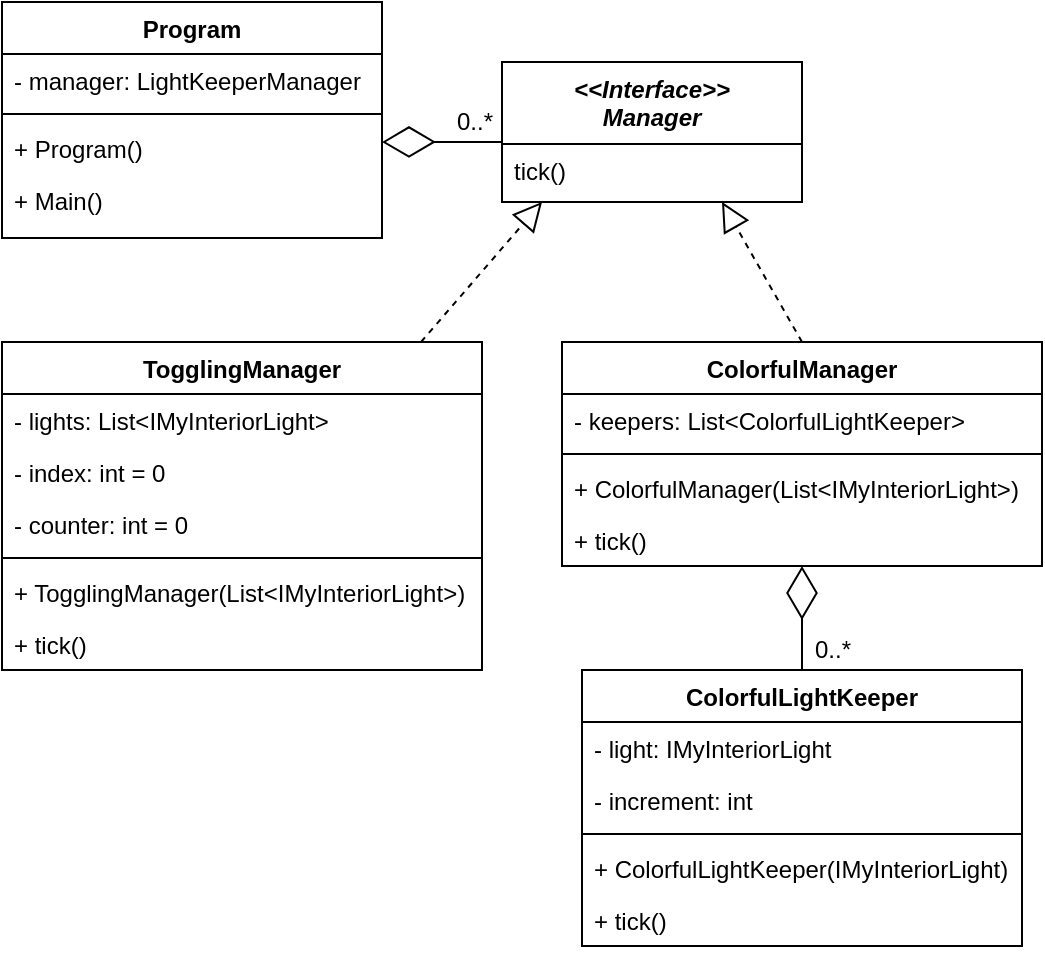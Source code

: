 <mxfile version="@DRAWIO-VERSION@" type="device" pages="1"><diagram id="B4tR0PfouXR-Q1CgwBha" name="Page-1"><mxGraphModel dx="658" dy="657" grid="1" gridSize="10" guides="1" tooltips="1" connect="1" arrows="1" fold="1" page="1" pageScale="1" pageWidth="850" pageHeight="1100" math="0" shadow="0"><root><mxCell id="0"/><mxCell id="1" parent="0"/><mxCell id="s80cvsywk2BOhlmtlGR_-24" value="ColorfulManager" style="swimlane;fontStyle=1;align=center;verticalAlign=top;childLayout=stackLayout;horizontal=1;startSize=26;horizontalStack=0;resizeParent=1;resizeParentMax=0;resizeLast=0;collapsible=1;marginBottom=0;labelBackgroundColor=none;fillColor=none;" parent="1" vertex="1"><mxGeometry x="290" y="180" width="240" height="112" as="geometry"/></mxCell><mxCell id="s80cvsywk2BOhlmtlGR_-25" value="- keepers: List&lt;ColorfulLightKeeper&gt;" style="text;strokeColor=none;fillColor=none;align=left;verticalAlign=top;spacingLeft=4;spacingRight=4;overflow=hidden;rotatable=0;points=[[0,0.5],[1,0.5]];portConstraint=eastwest;connectable=0;allowArrows=0;" parent="s80cvsywk2BOhlmtlGR_-24" vertex="1"><mxGeometry y="26" width="240" height="26" as="geometry"/></mxCell><mxCell id="s80cvsywk2BOhlmtlGR_-26" value="" style="line;strokeWidth=1;fillColor=none;align=left;verticalAlign=middle;spacingTop=-1;spacingLeft=3;spacingRight=3;rotatable=0;labelPosition=right;points=[];portConstraint=eastwest;allowArrows=0;connectable=0;" parent="s80cvsywk2BOhlmtlGR_-24" vertex="1"><mxGeometry y="52" width="240" height="8" as="geometry"/></mxCell><mxCell id="s80cvsywk2BOhlmtlGR_-27" value="+ ColorfulManager(List&lt;IMyInteriorLight&gt;)" style="text;strokeColor=none;fillColor=none;align=left;verticalAlign=top;spacingLeft=4;spacingRight=4;overflow=hidden;rotatable=0;points=[[0,0.5],[1,0.5]];portConstraint=eastwest;allowArrows=0;connectable=0;" parent="s80cvsywk2BOhlmtlGR_-24" vertex="1"><mxGeometry y="60" width="240" height="26" as="geometry"/></mxCell><mxCell id="s80cvsywk2BOhlmtlGR_-32" value="+ tick()" style="text;strokeColor=none;fillColor=none;align=left;verticalAlign=top;spacingLeft=4;spacingRight=4;overflow=hidden;rotatable=0;points=[[0,0.5],[1,0.5]];portConstraint=eastwest;connectable=0;allowArrows=0;" parent="s80cvsywk2BOhlmtlGR_-24" vertex="1"><mxGeometry y="86" width="240" height="26" as="geometry"/></mxCell><mxCell id="s80cvsywk2BOhlmtlGR_-34" value="ColorfulLightKeeper" style="swimlane;fontStyle=1;align=center;verticalAlign=top;childLayout=stackLayout;horizontal=1;startSize=26;horizontalStack=0;resizeParent=1;resizeParentMax=0;resizeLast=0;collapsible=1;marginBottom=0;labelBackgroundColor=none;fillColor=none;snapToPoint=0;connectable=1;glass=0;swimlaneLine=1;" parent="1" vertex="1"><mxGeometry x="300" y="344" width="220" height="138" as="geometry"/></mxCell><mxCell id="s80cvsywk2BOhlmtlGR_-42" value="- light: IMyInteriorLight" style="text;strokeColor=none;fillColor=none;align=left;verticalAlign=top;spacingLeft=4;spacingRight=4;overflow=hidden;rotatable=0;points=[[0,0.5],[1,0.5]];portConstraint=eastwest;connectable=0;allowArrows=0;" parent="s80cvsywk2BOhlmtlGR_-34" vertex="1"><mxGeometry y="26" width="220" height="26" as="geometry"/></mxCell><mxCell id="s80cvsywk2BOhlmtlGR_-43" value="- increment: int" style="text;strokeColor=none;fillColor=none;align=left;verticalAlign=top;spacingLeft=4;spacingRight=4;overflow=hidden;rotatable=0;points=[[0,0.5],[1,0.5]];portConstraint=eastwest;connectable=0;allowArrows=0;" parent="s80cvsywk2BOhlmtlGR_-34" vertex="1"><mxGeometry y="52" width="220" height="26" as="geometry"/></mxCell><mxCell id="s80cvsywk2BOhlmtlGR_-36" value="" style="line;strokeWidth=1;fillColor=none;align=left;verticalAlign=middle;spacingTop=-1;spacingLeft=3;spacingRight=3;rotatable=0;labelPosition=right;points=[];portConstraint=eastwest;connectable=0;allowArrows=0;" parent="s80cvsywk2BOhlmtlGR_-34" vertex="1"><mxGeometry y="78" width="220" height="8" as="geometry"/></mxCell><mxCell id="s80cvsywk2BOhlmtlGR_-41" value="+ ColorfulLightKeeper(IMyInteriorLight)" style="text;strokeColor=none;fillColor=none;align=left;verticalAlign=top;spacingLeft=4;spacingRight=4;overflow=hidden;rotatable=0;points=[[0,0.5],[1,0.5]];portConstraint=eastwest;connectable=0;allowArrows=0;" parent="s80cvsywk2BOhlmtlGR_-34" vertex="1"><mxGeometry y="86" width="220" height="26" as="geometry"/></mxCell><mxCell id="s80cvsywk2BOhlmtlGR_-37" value="+ tick()" style="text;strokeColor=none;fillColor=none;align=left;verticalAlign=top;spacingLeft=4;spacingRight=4;overflow=hidden;rotatable=0;points=[[0,0.5],[1,0.5]];portConstraint=eastwest;connectable=0;allowArrows=0;" parent="s80cvsywk2BOhlmtlGR_-34" vertex="1"><mxGeometry y="112" width="220" height="26" as="geometry"/></mxCell><object label="" id="s80cvsywk2BOhlmtlGR_-52"><mxCell style="endArrow=diamondThin;endFill=0;endSize=24;html=1;rounded=1;entryX=0.5;entryY=1;entryDx=0;entryDy=0;exitX=0.5;exitY=0;exitDx=0;exitDy=0;" parent="1" target="s80cvsywk2BOhlmtlGR_-24" edge="1" source="s80cvsywk2BOhlmtlGR_-34"><mxGeometry width="160" relative="1" as="geometry"><mxPoint x="470" y="327" as="sourcePoint"/><mxPoint x="470" y="297" as="targetPoint"/></mxGeometry></mxCell></object><mxCell id="s80cvsywk2BOhlmtlGR_-53" value="0..*" style="text;html=1;resizable=0;points=[];align=center;verticalAlign=middle;labelBackgroundColor=none;" parent="s80cvsywk2BOhlmtlGR_-52" vertex="1" connectable="0"><mxGeometry x="-0.821" y="-1" relative="1" as="geometry"><mxPoint x="14" y="-6" as="offset"/></mxGeometry></mxCell><mxCell id="kEWovGgX-_YLDVhg0x8r-1" value="Program" style="swimlane;fontStyle=1;align=center;verticalAlign=top;childLayout=stackLayout;horizontal=1;startSize=26;horizontalStack=0;resizeParent=1;resizeParentMax=0;resizeLast=0;collapsible=1;marginBottom=0;labelBackgroundColor=none;fillColor=none;" vertex="1" parent="1"><mxGeometry x="10" y="10" width="190" height="118" as="geometry"/></mxCell><mxCell id="kEWovGgX-_YLDVhg0x8r-2" value="- manager: LightKeeperManager" style="text;strokeColor=none;fillColor=none;align=left;verticalAlign=top;spacingLeft=4;spacingRight=4;overflow=hidden;rotatable=0;points=[[0,0.5],[1,0.5]];portConstraint=eastwest;connectable=0;allowArrows=0;" vertex="1" parent="kEWovGgX-_YLDVhg0x8r-1"><mxGeometry y="26" width="190" height="26" as="geometry"/></mxCell><mxCell id="kEWovGgX-_YLDVhg0x8r-3" value="" style="line;strokeWidth=1;fillColor=none;align=left;verticalAlign=middle;spacingTop=-1;spacingLeft=3;spacingRight=3;rotatable=0;labelPosition=right;points=[];portConstraint=eastwest;allowArrows=0;connectable=0;" vertex="1" parent="kEWovGgX-_YLDVhg0x8r-1"><mxGeometry y="52" width="190" height="8" as="geometry"/></mxCell><mxCell id="kEWovGgX-_YLDVhg0x8r-5" value="+ Program()" style="text;strokeColor=none;fillColor=none;align=left;verticalAlign=top;spacingLeft=4;spacingRight=4;overflow=hidden;rotatable=0;points=[[0,0.5],[1,0.5]];portConstraint=eastwest;connectable=0;allowArrows=0;" vertex="1" parent="kEWovGgX-_YLDVhg0x8r-1"><mxGeometry y="60" width="190" height="26" as="geometry"/></mxCell><mxCell id="kEWovGgX-_YLDVhg0x8r-6" value="+ Main()" style="text;strokeColor=none;fillColor=none;align=left;verticalAlign=top;spacingLeft=4;spacingRight=4;overflow=hidden;rotatable=0;points=[[0,0.5],[1,0.5]];portConstraint=eastwest;connectable=0;allowArrows=0;" vertex="1" parent="kEWovGgX-_YLDVhg0x8r-1"><mxGeometry y="86" width="190" height="32" as="geometry"/></mxCell><mxCell id="kEWovGgX-_YLDVhg0x8r-11" value="&lt;&lt;Interface&gt;&gt;&#10;Manager" style="swimlane;fontStyle=3;align=center;verticalAlign=top;childLayout=stackLayout;horizontal=1;startSize=41;horizontalStack=0;resizeParent=1;resizeParentMax=0;resizeLast=0;collapsible=1;marginBottom=0;labelBackgroundColor=none;fillColor=none;" vertex="1" parent="1"><mxGeometry x="260" y="40" width="150" height="70" as="geometry"/></mxCell><mxCell id="kEWovGgX-_YLDVhg0x8r-15" value="tick()" style="text;strokeColor=none;fillColor=none;align=left;verticalAlign=top;spacingLeft=4;spacingRight=4;overflow=hidden;rotatable=0;points=[[0,0.5],[1,0.5]];portConstraint=eastwest;connectable=0;allowArrows=0;" vertex="1" parent="kEWovGgX-_YLDVhg0x8r-11"><mxGeometry y="41" width="150" height="29" as="geometry"/></mxCell><object label="" id="kEWovGgX-_YLDVhg0x8r-16"><mxCell style="endArrow=diamondThin;endFill=0;endSize=24;html=1;rounded=1;exitX=-0.003;exitY=0.571;exitDx=0;exitDy=0;exitPerimeter=0;" edge="1" parent="1" source="kEWovGgX-_YLDVhg0x8r-11"><mxGeometry width="160" relative="1" as="geometry"><mxPoint x="280" y="81.5" as="sourcePoint"/><mxPoint x="200" y="80" as="targetPoint"/></mxGeometry></mxCell></object><mxCell id="kEWovGgX-_YLDVhg0x8r-17" value="0..*" style="text;html=1;resizable=0;points=[];align=center;verticalAlign=middle;labelBackgroundColor=none;" vertex="1" connectable="0" parent="kEWovGgX-_YLDVhg0x8r-16"><mxGeometry x="-0.821" y="-1" relative="1" as="geometry"><mxPoint x="-8" y="-9" as="offset"/></mxGeometry></mxCell><mxCell id="kEWovGgX-_YLDVhg0x8r-18" value="TogglingManager" style="swimlane;fontStyle=1;align=center;verticalAlign=top;childLayout=stackLayout;horizontal=1;startSize=26;horizontalStack=0;resizeParent=1;resizeParentMax=0;resizeLast=0;collapsible=1;marginBottom=0;labelBackgroundColor=none;fillColor=none;" vertex="1" parent="1"><mxGeometry x="10" y="180" width="240" height="164" as="geometry"/></mxCell><mxCell id="kEWovGgX-_YLDVhg0x8r-19" value="- lights: List&lt;IMyInteriorLight&gt;" style="text;strokeColor=none;fillColor=none;align=left;verticalAlign=top;spacingLeft=4;spacingRight=4;overflow=hidden;rotatable=0;points=[[0,0.5],[1,0.5]];portConstraint=eastwest;connectable=0;allowArrows=0;" vertex="1" parent="kEWovGgX-_YLDVhg0x8r-18"><mxGeometry y="26" width="240" height="26" as="geometry"/></mxCell><mxCell id="kEWovGgX-_YLDVhg0x8r-24" value="- index: int = 0" style="text;strokeColor=none;fillColor=none;align=left;verticalAlign=top;spacingLeft=4;spacingRight=4;overflow=hidden;rotatable=0;points=[[0,0.5],[1,0.5]];portConstraint=eastwest;connectable=0;allowArrows=0;" vertex="1" parent="kEWovGgX-_YLDVhg0x8r-18"><mxGeometry y="52" width="240" height="26" as="geometry"/></mxCell><mxCell id="kEWovGgX-_YLDVhg0x8r-23" value="- counter: int = 0" style="text;strokeColor=none;fillColor=none;align=left;verticalAlign=top;spacingLeft=4;spacingRight=4;overflow=hidden;rotatable=0;points=[[0,0.5],[1,0.5]];portConstraint=eastwest;connectable=0;allowArrows=0;" vertex="1" parent="kEWovGgX-_YLDVhg0x8r-18"><mxGeometry y="78" width="240" height="26" as="geometry"/></mxCell><mxCell id="kEWovGgX-_YLDVhg0x8r-20" value="" style="line;strokeWidth=1;fillColor=none;align=left;verticalAlign=middle;spacingTop=-1;spacingLeft=3;spacingRight=3;rotatable=0;labelPosition=right;points=[];portConstraint=eastwest;allowArrows=0;connectable=0;" vertex="1" parent="kEWovGgX-_YLDVhg0x8r-18"><mxGeometry y="104" width="240" height="8" as="geometry"/></mxCell><mxCell id="kEWovGgX-_YLDVhg0x8r-21" value="+ TogglingManager(List&lt;IMyInteriorLight&gt;)" style="text;strokeColor=none;fillColor=none;align=left;verticalAlign=top;spacingLeft=4;spacingRight=4;overflow=hidden;rotatable=0;points=[[0,0.5],[1,0.5]];portConstraint=eastwest;allowArrows=0;connectable=0;" vertex="1" parent="kEWovGgX-_YLDVhg0x8r-18"><mxGeometry y="112" width="240" height="26" as="geometry"/></mxCell><mxCell id="kEWovGgX-_YLDVhg0x8r-22" value="+ tick()" style="text;strokeColor=none;fillColor=none;align=left;verticalAlign=top;spacingLeft=4;spacingRight=4;overflow=hidden;rotatable=0;points=[[0,0.5],[1,0.5]];portConstraint=eastwest;connectable=0;allowArrows=0;" vertex="1" parent="kEWovGgX-_YLDVhg0x8r-18"><mxGeometry y="138" width="240" height="26" as="geometry"/></mxCell><mxCell id="kEWovGgX-_YLDVhg0x8r-25" value="" style="endArrow=block;dashed=1;endFill=0;endSize=12;html=1;exitX=0.5;exitY=0;exitDx=0;exitDy=0;" edge="1" parent="1" source="s80cvsywk2BOhlmtlGR_-24"><mxGeometry width="160" relative="1" as="geometry"><mxPoint x="100" y="430" as="sourcePoint"/><mxPoint x="370" y="110" as="targetPoint"/></mxGeometry></mxCell><mxCell id="kEWovGgX-_YLDVhg0x8r-26" value="" style="endArrow=block;dashed=1;endFill=0;endSize=12;html=1;exitX=0.873;exitY=0;exitDx=0;exitDy=0;exitPerimeter=0;" edge="1" parent="1" source="kEWovGgX-_YLDVhg0x8r-18"><mxGeometry width="160" relative="1" as="geometry"><mxPoint x="220" y="177" as="sourcePoint"/><mxPoint x="280" y="110" as="targetPoint"/></mxGeometry></mxCell></root></mxGraphModel></diagram></mxfile>
